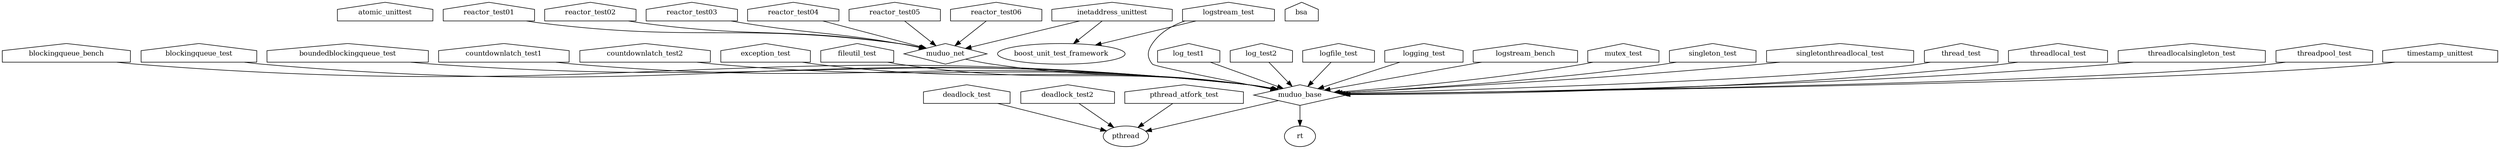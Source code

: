 digraph "GG" {
node [
  fontsize = "12"
];
    "node28" [ label="atomic_unittest" shape="house"];
    "node30" [ label="blockingqueue_bench" shape="house"];
    "node9" [ label="muduo_base" shape="diamond"];
    "node30" -> "node9" // blockingqueue_bench -> muduo_base
    "node71" [ label="pthread" shape="ellipse"];
    "node9" -> "node71" // muduo_base -> pthread
    "node72" [ label="rt" shape="ellipse"];
    "node9" -> "node72" // muduo_base -> rt
    "node22" [ label="blockingqueue_test" shape="house"];
    "node22" -> "node9" // blockingqueue_test -> muduo_base
    "node27" [ label="boundedblockingqueue_test" shape="house"];
    "node27" -> "node9" // boundedblockingqueue_test -> muduo_base
    "node62" [ label="bsa" shape="house"];
    "node59" [ label="countdownlatch_test1" shape="house"];
    "node59" -> "node9" // countdownlatch_test1 -> muduo_base
    "node58" [ label="countdownlatch_test2" shape="house"];
    "node58" -> "node9" // countdownlatch_test2 -> muduo_base
    "node61" [ label="deadlock_test" shape="house"];
    "node61" -> "node71" // deadlock_test -> pthread
    "node66" [ label="deadlock_test2" shape="house"];
    "node66" -> "node71" // deadlock_test2 -> pthread
    "node26" [ label="exception_test" shape="house"];
    "node26" -> "node9" // exception_test -> muduo_base
    "node32" [ label="fileutil_test" shape="house"];
    "node32" -> "node9" // fileutil_test -> muduo_base
    "node47" [ label="inetaddress_unittest" shape="house"];
    "node40" [ label="muduo_net" shape="diamond"];
    "node47" -> "node40" // inetaddress_unittest -> muduo_net
    "node40" -> "node9" // muduo_net -> muduo_base
    "node73" [ label="boost_unit_test_framework" shape="ellipse"];
    "node47" -> "node73" // inetaddress_unittest -> boost_unit_test_framework
    "node67" [ label="log_test1" shape="house"];
    "node67" -> "node9" // log_test1 -> muduo_base
    "node68" [ label="log_test2" shape="house"];
    "node68" -> "node9" // log_test2 -> muduo_base
    "node19" [ label="logfile_test" shape="house"];
    "node19" -> "node9" // logfile_test -> muduo_base
    "node18" [ label="logging_test" shape="house"];
    "node18" -> "node9" // logging_test -> muduo_base
    "node16" [ label="logstream_bench" shape="house"];
    "node16" -> "node9" // logstream_bench -> muduo_base
    "node15" [ label="logstream_test" shape="house"];
    "node15" -> "node9" // logstream_test -> muduo_base
    "node15" -> "node73" // logstream_test -> boost_unit_test_framework
    "node29" [ label="mutex_test" shape="house"];
    "node29" -> "node9" // mutex_test -> muduo_base
    "node69" [ label="pthread_atfork_test" shape="house"];
    "node69" -> "node71" // pthread_atfork_test -> pthread
    "node64" [ label="reactor_test01" shape="house"];
    "node64" -> "node40" // reactor_test01 -> muduo_net
    "node70" [ label="reactor_test02" shape="house"];
    "node70" -> "node40" // reactor_test02 -> muduo_net
    "node63" [ label="reactor_test03" shape="house"];
    "node63" -> "node40" // reactor_test03 -> muduo_net
    "node56" [ label="reactor_test04" shape="house"];
    "node56" -> "node40" // reactor_test04 -> muduo_net
    "node65" [ label="reactor_test05" shape="house"];
    "node65" -> "node40" // reactor_test05 -> muduo_net
    "node55" [ label="reactor_test06" shape="house"];
    "node55" -> "node40" // reactor_test06 -> muduo_net
    "node17" [ label="singleton_test" shape="house"];
    "node17" -> "node9" // singleton_test -> muduo_base
    "node20" [ label="singletonthreadlocal_test" shape="house"];
    "node20" -> "node9" // singletonthreadlocal_test -> muduo_base
    "node23" [ label="thread_test" shape="house"];
    "node23" -> "node9" // thread_test -> muduo_base
    "node24" [ label="threadlocal_test" shape="house"];
    "node24" -> "node9" // threadlocal_test -> muduo_base
    "node25" [ label="threadlocalsingleton_test" shape="house"];
    "node25" -> "node9" // threadlocalsingleton_test -> muduo_base
    "node31" [ label="threadpool_test" shape="house"];
    "node31" -> "node9" // threadpool_test -> muduo_base
    "node33" [ label="timestamp_unittest" shape="house"];
    "node33" -> "node9" // timestamp_unittest -> muduo_base
}
